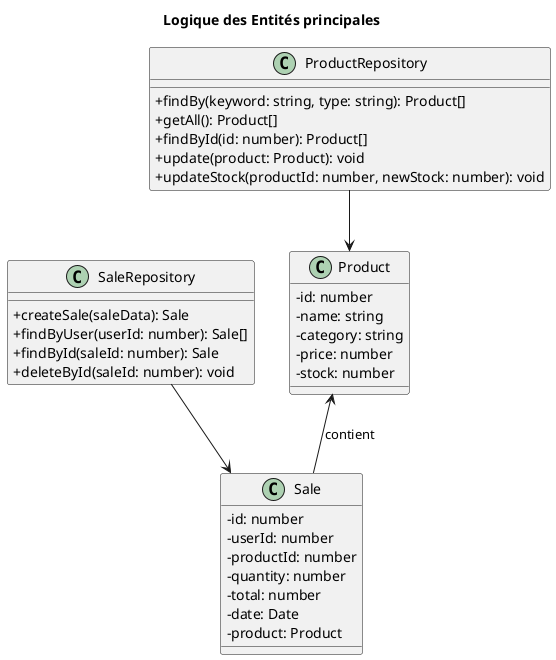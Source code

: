@startuml "Logique des Entités principales"
skinparam classAttributeIconSize 0

title Logique des Entités principales

' --- Entités du domaine ---
class Product {
  - id: number
  - name: string
  - category: string
  - price: number
  - stock: number
}

class Sale {
  - id: number
  - userId: number
  - productId: number
  - quantity: number
  - total: number
  - date: Date
  - product: Product
}

' --- Forcer l'affichage horizontal ---
Product -[hidden]-> Sale

' --- Repositories ---
class ProductRepository {
  + findBy(keyword: string, type: string): Product[]
  + getAll(): Product[]
  + findById(id: number): Product[]
  + update(product: Product): void
  + updateStock(productId: number, newStock: number): void
}

class SaleRepository {
  + createSale(saleData): Sale
  + findByUser(userId: number): Sale[]
  + findById(saleId: number): Sale
  + deleteById(saleId: number): void
}

' --- Relations ---
ProductRepository --> Product
SaleRepository --> Sale
Sale --> Product : contient
@enduml